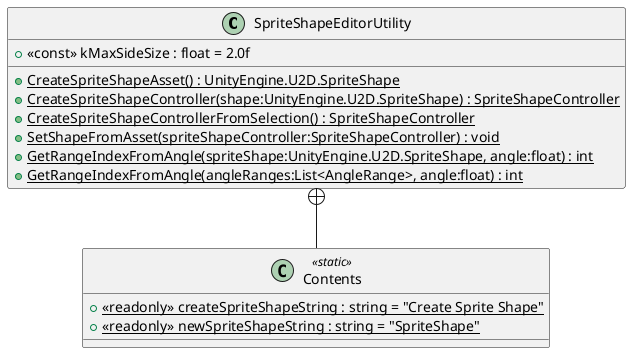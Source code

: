 @startuml
class SpriteShapeEditorUtility {
    + <<const>> kMaxSideSize : float = 2.0f
    + {static} CreateSpriteShapeAsset() : UnityEngine.U2D.SpriteShape
    + {static} CreateSpriteShapeController(shape:UnityEngine.U2D.SpriteShape) : SpriteShapeController
    + {static} CreateSpriteShapeControllerFromSelection() : SpriteShapeController
    + {static} SetShapeFromAsset(spriteShapeController:SpriteShapeController) : void
    + {static} GetRangeIndexFromAngle(spriteShape:UnityEngine.U2D.SpriteShape, angle:float) : int
    + {static} GetRangeIndexFromAngle(angleRanges:List<AngleRange>, angle:float) : int
}
class Contents <<static>> {
    + {static} <<readonly>> createSpriteShapeString : string = "Create Sprite Shape"
    + {static} <<readonly>> newSpriteShapeString : string = "SpriteShape"
}
SpriteShapeEditorUtility +-- Contents
@enduml
